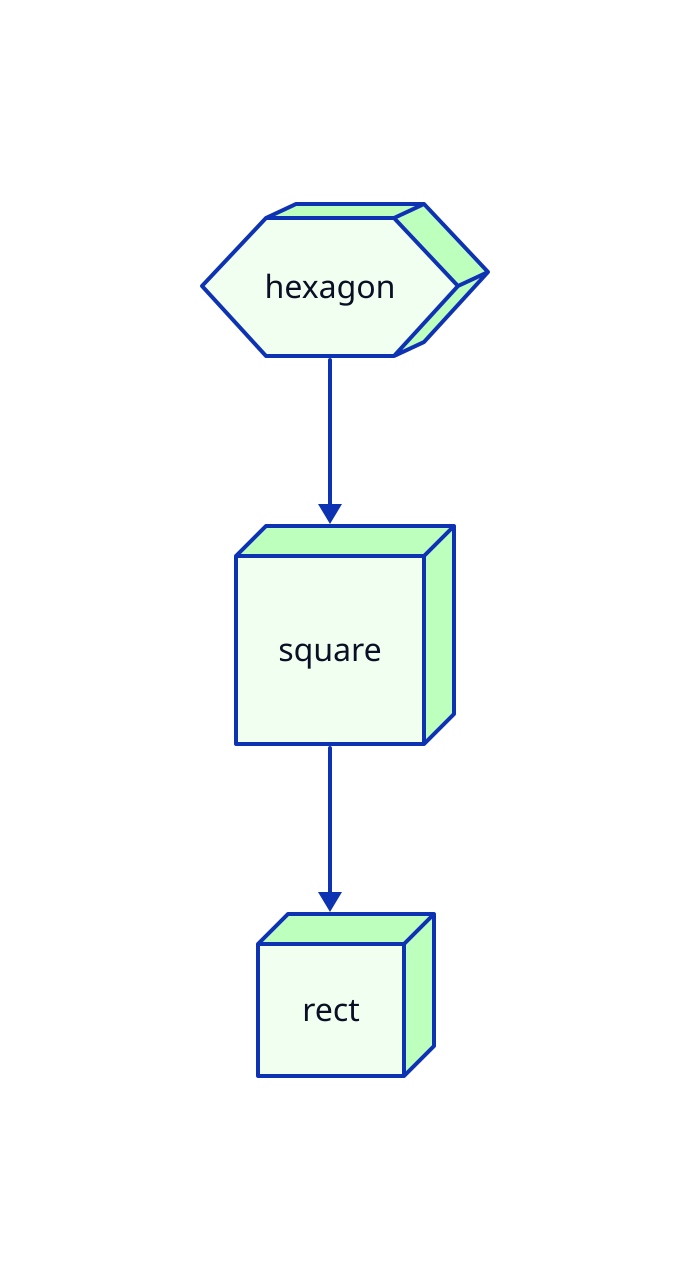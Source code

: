 
hexagon: {
  shape: hexagon
  style.3d: true
  style.fill: honeydew
}


rect: {
  shape: rectangle
  style.3d: true
  style.fill: honeydew
}

square: {
  shape: square
  style.3d: true
  style.fill: honeydew
}
hexagon -> square -> rect

